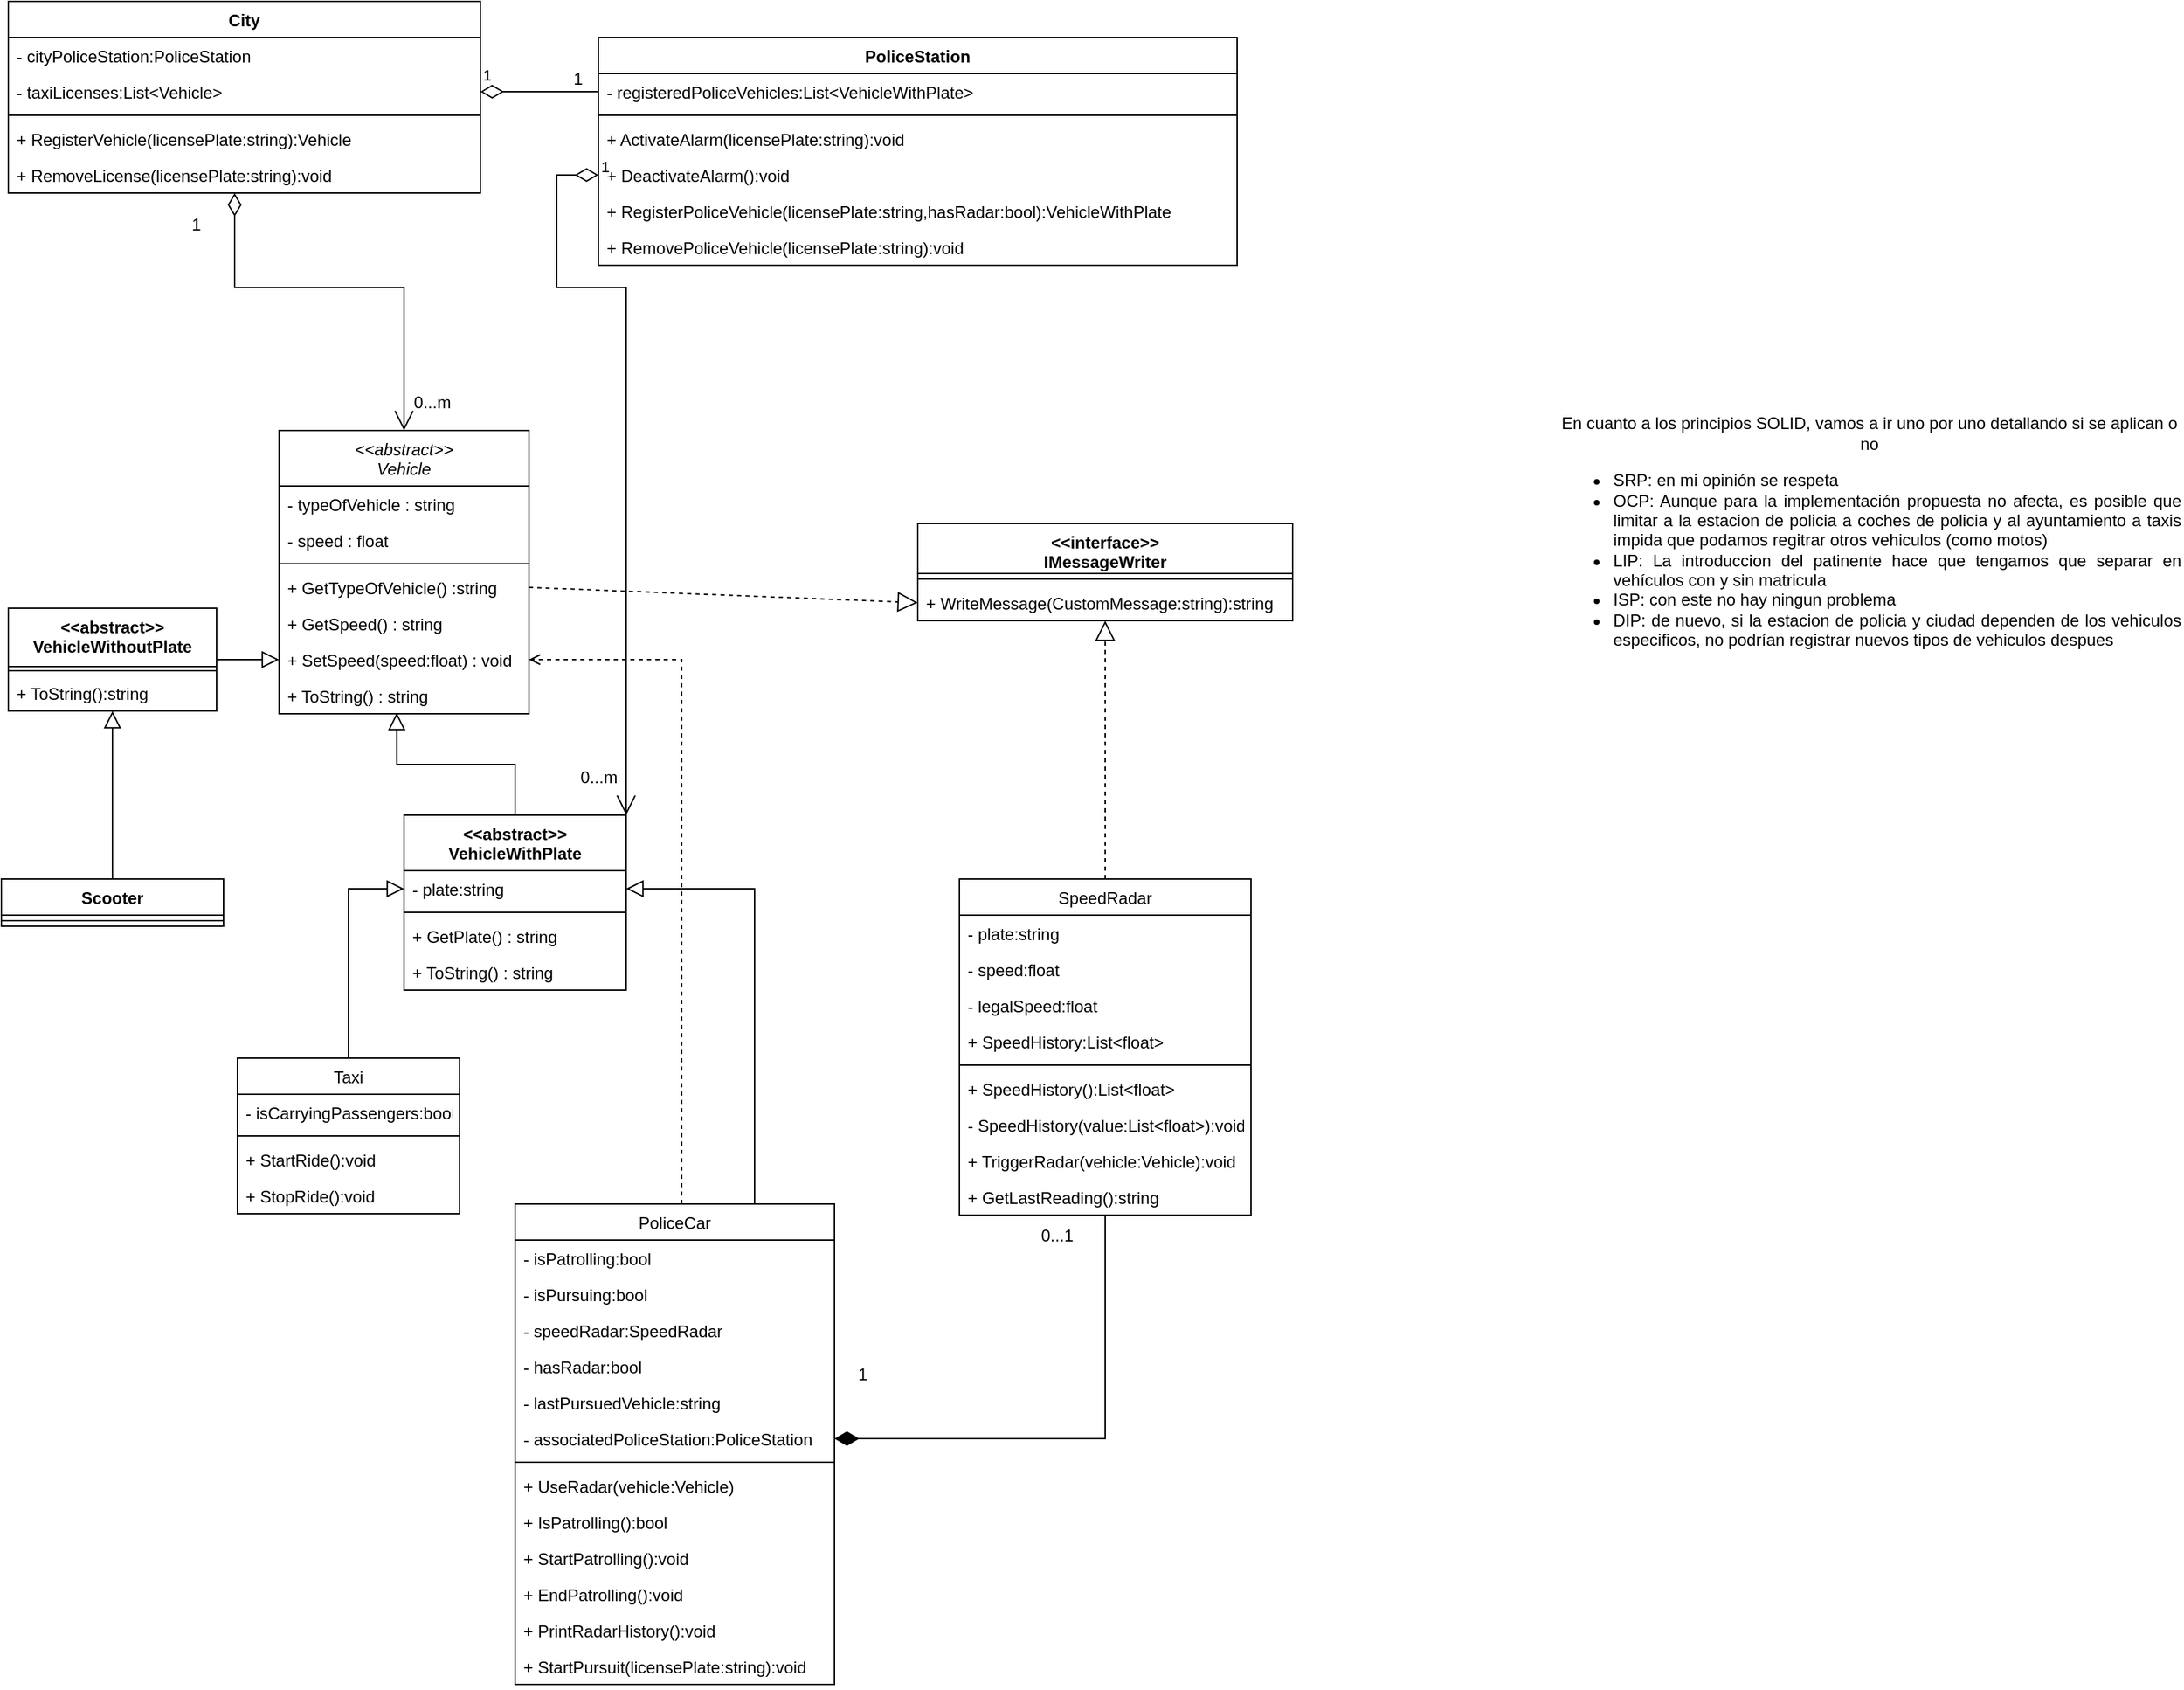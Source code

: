 <mxfile version="24.7.8">
  <diagram id="C5RBs43oDa-KdzZeNtuy" name="Page-1">
    <mxGraphModel dx="1877" dy="1790" grid="1" gridSize="10" guides="1" tooltips="1" connect="1" arrows="1" fold="1" page="1" pageScale="1" pageWidth="827" pageHeight="1169" math="0" shadow="0">
      <root>
        <mxCell id="WIyWlLk6GJQsqaUBKTNV-0" />
        <mxCell id="WIyWlLk6GJQsqaUBKTNV-1" parent="WIyWlLk6GJQsqaUBKTNV-0" />
        <mxCell id="zkfFHV4jXpPFQw0GAbJ--0" value="&lt;&lt;abstract&gt;&gt;&#xa;Vehicle" style="swimlane;fontStyle=2;align=center;verticalAlign=top;childLayout=stackLayout;horizontal=1;startSize=40;horizontalStack=0;resizeParent=1;resizeLast=0;collapsible=1;marginBottom=0;rounded=0;shadow=0;strokeWidth=1;" parent="WIyWlLk6GJQsqaUBKTNV-1" vertex="1">
          <mxGeometry x="140" y="133" width="180" height="204" as="geometry">
            <mxRectangle x="230" y="140" width="160" height="26" as="alternateBounds" />
          </mxGeometry>
        </mxCell>
        <mxCell id="zkfFHV4jXpPFQw0GAbJ--1" value="- typeOfVehicle : string" style="text;align=left;verticalAlign=top;spacingLeft=4;spacingRight=4;overflow=hidden;rotatable=0;points=[[0,0.5],[1,0.5]];portConstraint=eastwest;" parent="zkfFHV4jXpPFQw0GAbJ--0" vertex="1">
          <mxGeometry y="40" width="180" height="26" as="geometry" />
        </mxCell>
        <mxCell id="zkfFHV4jXpPFQw0GAbJ--3" value="- speed : float" style="text;align=left;verticalAlign=top;spacingLeft=4;spacingRight=4;overflow=hidden;rotatable=0;points=[[0,0.5],[1,0.5]];portConstraint=eastwest;rounded=0;shadow=0;html=0;" parent="zkfFHV4jXpPFQw0GAbJ--0" vertex="1">
          <mxGeometry y="66" width="180" height="26" as="geometry" />
        </mxCell>
        <mxCell id="zkfFHV4jXpPFQw0GAbJ--4" value="" style="line;html=1;strokeWidth=1;align=left;verticalAlign=middle;spacingTop=-1;spacingLeft=3;spacingRight=3;rotatable=0;labelPosition=right;points=[];portConstraint=eastwest;" parent="zkfFHV4jXpPFQw0GAbJ--0" vertex="1">
          <mxGeometry y="92" width="180" height="8" as="geometry" />
        </mxCell>
        <mxCell id="zkfFHV4jXpPFQw0GAbJ--5" value="+ GetTypeOfVehicle() :string" style="text;align=left;verticalAlign=top;spacingLeft=4;spacingRight=4;overflow=hidden;rotatable=0;points=[[0,0.5],[1,0.5]];portConstraint=eastwest;" parent="zkfFHV4jXpPFQw0GAbJ--0" vertex="1">
          <mxGeometry y="100" width="180" height="26" as="geometry" />
        </mxCell>
        <mxCell id="Tdw9SRZWMOGVQ2NLU8M8-1" value="+ GetSpeed() : string" style="text;align=left;verticalAlign=top;spacingLeft=4;spacingRight=4;overflow=hidden;rotatable=0;points=[[0,0.5],[1,0.5]];portConstraint=eastwest;" parent="zkfFHV4jXpPFQw0GAbJ--0" vertex="1">
          <mxGeometry y="126" width="180" height="26" as="geometry" />
        </mxCell>
        <mxCell id="Tdw9SRZWMOGVQ2NLU8M8-18" value="+ SetSpeed(speed:float) : void" style="text;align=left;verticalAlign=top;spacingLeft=4;spacingRight=4;overflow=hidden;rotatable=0;points=[[0,0.5],[1,0.5]];portConstraint=eastwest;" parent="zkfFHV4jXpPFQw0GAbJ--0" vertex="1">
          <mxGeometry y="152" width="180" height="26" as="geometry" />
        </mxCell>
        <mxCell id="Tdw9SRZWMOGVQ2NLU8M8-2" value="+ ToString() : string" style="text;align=left;verticalAlign=top;spacingLeft=4;spacingRight=4;overflow=hidden;rotatable=0;points=[[0,0.5],[1,0.5]];portConstraint=eastwest;" parent="zkfFHV4jXpPFQw0GAbJ--0" vertex="1">
          <mxGeometry y="178" width="180" height="26" as="geometry" />
        </mxCell>
        <mxCell id="zkfFHV4jXpPFQw0GAbJ--6" value="Taxi" style="swimlane;fontStyle=0;align=center;verticalAlign=top;childLayout=stackLayout;horizontal=1;startSize=26;horizontalStack=0;resizeParent=1;resizeLast=0;collapsible=1;marginBottom=0;rounded=0;shadow=0;strokeWidth=1;" parent="WIyWlLk6GJQsqaUBKTNV-1" vertex="1">
          <mxGeometry x="110" y="585" width="160" height="112" as="geometry">
            <mxRectangle x="130" y="380" width="160" height="26" as="alternateBounds" />
          </mxGeometry>
        </mxCell>
        <mxCell id="zkfFHV4jXpPFQw0GAbJ--7" value="- isCarryingPassengers:bool" style="text;align=left;verticalAlign=top;spacingLeft=4;spacingRight=4;overflow=hidden;rotatable=0;points=[[0,0.5],[1,0.5]];portConstraint=eastwest;" parent="zkfFHV4jXpPFQw0GAbJ--6" vertex="1">
          <mxGeometry y="26" width="160" height="26" as="geometry" />
        </mxCell>
        <mxCell id="zkfFHV4jXpPFQw0GAbJ--9" value="" style="line;html=1;strokeWidth=1;align=left;verticalAlign=middle;spacingTop=-1;spacingLeft=3;spacingRight=3;rotatable=0;labelPosition=right;points=[];portConstraint=eastwest;" parent="zkfFHV4jXpPFQw0GAbJ--6" vertex="1">
          <mxGeometry y="52" width="160" height="8" as="geometry" />
        </mxCell>
        <mxCell id="zkfFHV4jXpPFQw0GAbJ--8" value="+ StartRide():void" style="text;align=left;verticalAlign=top;spacingLeft=4;spacingRight=4;overflow=hidden;rotatable=0;points=[[0,0.5],[1,0.5]];portConstraint=eastwest;rounded=0;shadow=0;html=0;" parent="zkfFHV4jXpPFQw0GAbJ--6" vertex="1">
          <mxGeometry y="60" width="160" height="26" as="geometry" />
        </mxCell>
        <mxCell id="zkfFHV4jXpPFQw0GAbJ--11" value="+ StopRide():void" style="text;align=left;verticalAlign=top;spacingLeft=4;spacingRight=4;overflow=hidden;rotatable=0;points=[[0,0.5],[1,0.5]];portConstraint=eastwest;" parent="zkfFHV4jXpPFQw0GAbJ--6" vertex="1">
          <mxGeometry y="86" width="160" height="26" as="geometry" />
        </mxCell>
        <mxCell id="zkfFHV4jXpPFQw0GAbJ--12" value="" style="endArrow=block;endSize=10;endFill=0;shadow=0;strokeWidth=1;rounded=0;curved=0;edgeStyle=elbowEdgeStyle;elbow=vertical;entryX=0;entryY=0.5;entryDx=0;entryDy=0;" parent="WIyWlLk6GJQsqaUBKTNV-1" source="zkfFHV4jXpPFQw0GAbJ--6" target="FYR1o_9sWj_2wDH_Xqjh-3" edge="1">
          <mxGeometry width="160" relative="1" as="geometry">
            <mxPoint x="200" y="203" as="sourcePoint" />
            <mxPoint x="170" y="409" as="targetPoint" />
            <Array as="points">
              <mxPoint x="190" y="463" />
            </Array>
          </mxGeometry>
        </mxCell>
        <mxCell id="Tdw9SRZWMOGVQ2NLU8M8-36" style="edgeStyle=orthogonalEdgeStyle;rounded=0;orthogonalLoop=1;jettySize=auto;html=1;entryX=1;entryY=0.5;entryDx=0;entryDy=0;endArrow=open;endFill=0;dashed=1;" parent="WIyWlLk6GJQsqaUBKTNV-1" source="zkfFHV4jXpPFQw0GAbJ--13" target="Tdw9SRZWMOGVQ2NLU8M8-18" edge="1">
          <mxGeometry relative="1" as="geometry">
            <Array as="points">
              <mxPoint x="430" y="298" />
            </Array>
          </mxGeometry>
        </mxCell>
        <mxCell id="zkfFHV4jXpPFQw0GAbJ--13" value="PoliceCar" style="swimlane;fontStyle=0;align=center;verticalAlign=top;childLayout=stackLayout;horizontal=1;startSize=26;horizontalStack=0;resizeParent=1;resizeLast=0;collapsible=1;marginBottom=0;rounded=0;shadow=0;strokeWidth=1;" parent="WIyWlLk6GJQsqaUBKTNV-1" vertex="1">
          <mxGeometry x="310" y="690" width="230" height="346" as="geometry">
            <mxRectangle x="340" y="380" width="170" height="26" as="alternateBounds" />
          </mxGeometry>
        </mxCell>
        <mxCell id="Tdw9SRZWMOGVQ2NLU8M8-24" value="- isPatrolling:bool" style="text;align=left;verticalAlign=top;spacingLeft=4;spacingRight=4;overflow=hidden;rotatable=0;points=[[0,0.5],[1,0.5]];portConstraint=eastwest;" parent="zkfFHV4jXpPFQw0GAbJ--13" vertex="1">
          <mxGeometry y="26" width="230" height="26" as="geometry" />
        </mxCell>
        <mxCell id="zkfFHV4jXpPFQw0GAbJ--14" value="- isPursuing:bool" style="text;align=left;verticalAlign=top;spacingLeft=4;spacingRight=4;overflow=hidden;rotatable=0;points=[[0,0.5],[1,0.5]];portConstraint=eastwest;" parent="zkfFHV4jXpPFQw0GAbJ--13" vertex="1">
          <mxGeometry y="52" width="230" height="26" as="geometry" />
        </mxCell>
        <mxCell id="Tdw9SRZWMOGVQ2NLU8M8-34" value="- speedRadar:SpeedRadar" style="text;align=left;verticalAlign=top;spacingLeft=4;spacingRight=4;overflow=hidden;rotatable=0;points=[[0,0.5],[1,0.5]];portConstraint=eastwest;" parent="zkfFHV4jXpPFQw0GAbJ--13" vertex="1">
          <mxGeometry y="78" width="230" height="26" as="geometry" />
        </mxCell>
        <mxCell id="BctB3vog6OX32HgZ9Fam-0" value="- hasRadar:bool" style="text;align=left;verticalAlign=top;spacingLeft=4;spacingRight=4;overflow=hidden;rotatable=0;points=[[0,0.5],[1,0.5]];portConstraint=eastwest;" vertex="1" parent="zkfFHV4jXpPFQw0GAbJ--13">
          <mxGeometry y="104" width="230" height="26" as="geometry" />
        </mxCell>
        <mxCell id="FYR1o_9sWj_2wDH_Xqjh-20" value="- lastPursuedVehicle:string" style="text;align=left;verticalAlign=top;spacingLeft=4;spacingRight=4;overflow=hidden;rotatable=0;points=[[0,0.5],[1,0.5]];portConstraint=eastwest;" parent="zkfFHV4jXpPFQw0GAbJ--13" vertex="1">
          <mxGeometry y="130" width="230" height="26" as="geometry" />
        </mxCell>
        <mxCell id="Tdw9SRZWMOGVQ2NLU8M8-32" value="- associatedPoliceStation:PoliceStation" style="text;align=left;verticalAlign=top;spacingLeft=4;spacingRight=4;overflow=hidden;rotatable=0;points=[[0,0.5],[1,0.5]];portConstraint=eastwest;" parent="zkfFHV4jXpPFQw0GAbJ--13" vertex="1">
          <mxGeometry y="156" width="230" height="26" as="geometry" />
        </mxCell>
        <mxCell id="zkfFHV4jXpPFQw0GAbJ--15" value="" style="line;html=1;strokeWidth=1;align=left;verticalAlign=middle;spacingTop=-1;spacingLeft=3;spacingRight=3;rotatable=0;labelPosition=right;points=[];portConstraint=eastwest;" parent="zkfFHV4jXpPFQw0GAbJ--13" vertex="1">
          <mxGeometry y="182" width="230" height="8" as="geometry" />
        </mxCell>
        <mxCell id="Tdw9SRZWMOGVQ2NLU8M8-12" value="+ UseRadar(vehicle:Vehicle)" style="text;align=left;verticalAlign=top;spacingLeft=4;spacingRight=4;overflow=hidden;rotatable=0;points=[[0,0.5],[1,0.5]];portConstraint=eastwest;" parent="zkfFHV4jXpPFQw0GAbJ--13" vertex="1">
          <mxGeometry y="190" width="230" height="26" as="geometry" />
        </mxCell>
        <mxCell id="Tdw9SRZWMOGVQ2NLU8M8-13" value="+ IsPatrolling():bool" style="text;align=left;verticalAlign=top;spacingLeft=4;spacingRight=4;overflow=hidden;rotatable=0;points=[[0,0.5],[1,0.5]];portConstraint=eastwest;" parent="zkfFHV4jXpPFQw0GAbJ--13" vertex="1">
          <mxGeometry y="216" width="230" height="26" as="geometry" />
        </mxCell>
        <mxCell id="Tdw9SRZWMOGVQ2NLU8M8-14" value="+ StartPatrolling():void" style="text;align=left;verticalAlign=top;spacingLeft=4;spacingRight=4;overflow=hidden;rotatable=0;points=[[0,0.5],[1,0.5]];portConstraint=eastwest;" parent="zkfFHV4jXpPFQw0GAbJ--13" vertex="1">
          <mxGeometry y="242" width="230" height="26" as="geometry" />
        </mxCell>
        <mxCell id="Tdw9SRZWMOGVQ2NLU8M8-15" value="+ EndPatrolling():void" style="text;align=left;verticalAlign=top;spacingLeft=4;spacingRight=4;overflow=hidden;rotatable=0;points=[[0,0.5],[1,0.5]];portConstraint=eastwest;" parent="zkfFHV4jXpPFQw0GAbJ--13" vertex="1">
          <mxGeometry y="268" width="230" height="26" as="geometry" />
        </mxCell>
        <mxCell id="Tdw9SRZWMOGVQ2NLU8M8-16" value="+ PrintRadarHistory():void" style="text;align=left;verticalAlign=top;spacingLeft=4;spacingRight=4;overflow=hidden;rotatable=0;points=[[0,0.5],[1,0.5]];portConstraint=eastwest;" parent="zkfFHV4jXpPFQw0GAbJ--13" vertex="1">
          <mxGeometry y="294" width="230" height="26" as="geometry" />
        </mxCell>
        <mxCell id="iNS-yqDXoTO4v2bwnHlp-34" value="+ StartPursuit(licensePlate:string):void" style="text;align=left;verticalAlign=top;spacingLeft=4;spacingRight=4;overflow=hidden;rotatable=0;points=[[0,0.5],[1,0.5]];portConstraint=eastwest;" parent="zkfFHV4jXpPFQw0GAbJ--13" vertex="1">
          <mxGeometry y="320" width="230" height="26" as="geometry" />
        </mxCell>
        <mxCell id="zkfFHV4jXpPFQw0GAbJ--16" value="" style="endArrow=block;endSize=10;endFill=0;shadow=0;strokeWidth=1;rounded=0;curved=0;edgeStyle=elbowEdgeStyle;elbow=vertical;entryX=1;entryY=0.5;entryDx=0;entryDy=0;exitX=0.75;exitY=0;exitDx=0;exitDy=0;" parent="WIyWlLk6GJQsqaUBKTNV-1" source="zkfFHV4jXpPFQw0GAbJ--13" target="FYR1o_9sWj_2wDH_Xqjh-3" edge="1">
          <mxGeometry width="160" relative="1" as="geometry">
            <mxPoint x="210" y="373" as="sourcePoint" />
            <mxPoint x="310" y="271" as="targetPoint" />
            <Array as="points">
              <mxPoint x="430" y="463" />
            </Array>
          </mxGeometry>
        </mxCell>
        <mxCell id="Tdw9SRZWMOGVQ2NLU8M8-35" style="edgeStyle=orthogonalEdgeStyle;rounded=0;orthogonalLoop=1;jettySize=auto;html=1;entryX=1;entryY=0.5;entryDx=0;entryDy=0;endArrow=diamondThin;endFill=1;startSize=6;endSize=15;" parent="WIyWlLk6GJQsqaUBKTNV-1" source="zkfFHV4jXpPFQw0GAbJ--17" target="Tdw9SRZWMOGVQ2NLU8M8-32" edge="1">
          <mxGeometry relative="1" as="geometry" />
        </mxCell>
        <mxCell id="zkfFHV4jXpPFQw0GAbJ--17" value="SpeedRadar" style="swimlane;fontStyle=0;align=center;verticalAlign=top;childLayout=stackLayout;horizontal=1;startSize=26;horizontalStack=0;resizeParent=1;resizeLast=0;collapsible=1;marginBottom=0;rounded=0;shadow=0;strokeWidth=1;" parent="WIyWlLk6GJQsqaUBKTNV-1" vertex="1">
          <mxGeometry x="630" y="456" width="210" height="242" as="geometry">
            <mxRectangle x="550" y="140" width="160" height="26" as="alternateBounds" />
          </mxGeometry>
        </mxCell>
        <mxCell id="zkfFHV4jXpPFQw0GAbJ--18" value="- plate:string" style="text;align=left;verticalAlign=top;spacingLeft=4;spacingRight=4;overflow=hidden;rotatable=0;points=[[0,0.5],[1,0.5]];portConstraint=eastwest;" parent="zkfFHV4jXpPFQw0GAbJ--17" vertex="1">
          <mxGeometry y="26" width="210" height="26" as="geometry" />
        </mxCell>
        <mxCell id="zkfFHV4jXpPFQw0GAbJ--19" value="- speed:float" style="text;align=left;verticalAlign=top;spacingLeft=4;spacingRight=4;overflow=hidden;rotatable=0;points=[[0,0.5],[1,0.5]];portConstraint=eastwest;rounded=0;shadow=0;html=0;" parent="zkfFHV4jXpPFQw0GAbJ--17" vertex="1">
          <mxGeometry y="52" width="210" height="26" as="geometry" />
        </mxCell>
        <mxCell id="zkfFHV4jXpPFQw0GAbJ--20" value="- legalSpeed:float" style="text;align=left;verticalAlign=top;spacingLeft=4;spacingRight=4;overflow=hidden;rotatable=0;points=[[0,0.5],[1,0.5]];portConstraint=eastwest;rounded=0;shadow=0;html=0;" parent="zkfFHV4jXpPFQw0GAbJ--17" vertex="1">
          <mxGeometry y="78" width="210" height="26" as="geometry" />
        </mxCell>
        <mxCell id="zkfFHV4jXpPFQw0GAbJ--21" value="+ SpeedHistory:List&lt;float&gt;" style="text;align=left;verticalAlign=top;spacingLeft=4;spacingRight=4;overflow=hidden;rotatable=0;points=[[0,0.5],[1,0.5]];portConstraint=eastwest;rounded=0;shadow=0;html=0;" parent="zkfFHV4jXpPFQw0GAbJ--17" vertex="1">
          <mxGeometry y="104" width="210" height="26" as="geometry" />
        </mxCell>
        <mxCell id="zkfFHV4jXpPFQw0GAbJ--23" value="" style="line;html=1;strokeWidth=1;align=left;verticalAlign=middle;spacingTop=-1;spacingLeft=3;spacingRight=3;rotatable=0;labelPosition=right;points=[];portConstraint=eastwest;" parent="zkfFHV4jXpPFQw0GAbJ--17" vertex="1">
          <mxGeometry y="130" width="210" height="8" as="geometry" />
        </mxCell>
        <mxCell id="zkfFHV4jXpPFQw0GAbJ--22" value="+ SpeedHistory():List&lt;float&gt;" style="text;align=left;verticalAlign=top;spacingLeft=4;spacingRight=4;overflow=hidden;rotatable=0;points=[[0,0.5],[1,0.5]];portConstraint=eastwest;rounded=0;shadow=0;html=0;" parent="zkfFHV4jXpPFQw0GAbJ--17" vertex="1">
          <mxGeometry y="138" width="210" height="26" as="geometry" />
        </mxCell>
        <mxCell id="zkfFHV4jXpPFQw0GAbJ--24" value="- SpeedHistory(value:List&lt;float&gt;):void" style="text;align=left;verticalAlign=top;spacingLeft=4;spacingRight=4;overflow=hidden;rotatable=0;points=[[0,0.5],[1,0.5]];portConstraint=eastwest;" parent="zkfFHV4jXpPFQw0GAbJ--17" vertex="1">
          <mxGeometry y="164" width="210" height="26" as="geometry" />
        </mxCell>
        <mxCell id="zkfFHV4jXpPFQw0GAbJ--25" value="+ TriggerRadar(vehicle:Vehicle):void" style="text;align=left;verticalAlign=top;spacingLeft=4;spacingRight=4;overflow=hidden;rotatable=0;points=[[0,0.5],[1,0.5]];portConstraint=eastwest;" parent="zkfFHV4jXpPFQw0GAbJ--17" vertex="1">
          <mxGeometry y="190" width="210" height="26" as="geometry" />
        </mxCell>
        <mxCell id="Tdw9SRZWMOGVQ2NLU8M8-19" value="+ GetLastReading():string" style="text;align=left;verticalAlign=top;spacingLeft=4;spacingRight=4;overflow=hidden;rotatable=0;points=[[0,0.5],[1,0.5]];portConstraint=eastwest;" parent="zkfFHV4jXpPFQw0GAbJ--17" vertex="1">
          <mxGeometry y="216" width="210" height="26" as="geometry" />
        </mxCell>
        <mxCell id="Tdw9SRZWMOGVQ2NLU8M8-5" value="&amp;lt;&amp;lt;interface&amp;gt;&amp;gt;&lt;div&gt;IMessageWriter&lt;/div&gt;" style="swimlane;fontStyle=1;align=center;verticalAlign=top;childLayout=stackLayout;horizontal=1;startSize=36;horizontalStack=0;resizeParent=1;resizeParentMax=0;resizeLast=0;collapsible=1;marginBottom=0;whiteSpace=wrap;html=1;" parent="WIyWlLk6GJQsqaUBKTNV-1" vertex="1">
          <mxGeometry x="600" y="200" width="270" height="70" as="geometry" />
        </mxCell>
        <mxCell id="Tdw9SRZWMOGVQ2NLU8M8-7" value="" style="line;strokeWidth=1;fillColor=none;align=left;verticalAlign=middle;spacingTop=-1;spacingLeft=3;spacingRight=3;rotatable=0;labelPosition=right;points=[];portConstraint=eastwest;strokeColor=inherit;" parent="Tdw9SRZWMOGVQ2NLU8M8-5" vertex="1">
          <mxGeometry y="36" width="270" height="8" as="geometry" />
        </mxCell>
        <mxCell id="Tdw9SRZWMOGVQ2NLU8M8-8" value="+ WriteMessage(CustomMessage:string):string" style="text;strokeColor=none;fillColor=none;align=left;verticalAlign=top;spacingLeft=4;spacingRight=4;overflow=hidden;rotatable=0;points=[[0,0.5],[1,0.5]];portConstraint=eastwest;whiteSpace=wrap;html=1;" parent="Tdw9SRZWMOGVQ2NLU8M8-5" vertex="1">
          <mxGeometry y="44" width="270" height="26" as="geometry" />
        </mxCell>
        <mxCell id="Tdw9SRZWMOGVQ2NLU8M8-20" value="PoliceStation" style="swimlane;fontStyle=1;align=center;verticalAlign=top;childLayout=stackLayout;horizontal=1;startSize=26;horizontalStack=0;resizeParent=1;resizeParentMax=0;resizeLast=0;collapsible=1;marginBottom=0;whiteSpace=wrap;html=1;" parent="WIyWlLk6GJQsqaUBKTNV-1" vertex="1">
          <mxGeometry x="370" y="-150" width="460" height="164" as="geometry" />
        </mxCell>
        <mxCell id="Tdw9SRZWMOGVQ2NLU8M8-21" value="- registeredPoliceVehicles:List&amp;lt;VehicleWithPlate&amp;gt;" style="text;strokeColor=none;fillColor=none;align=left;verticalAlign=top;spacingLeft=4;spacingRight=4;overflow=hidden;rotatable=0;points=[[0,0.5],[1,0.5]];portConstraint=eastwest;whiteSpace=wrap;html=1;" parent="Tdw9SRZWMOGVQ2NLU8M8-20" vertex="1">
          <mxGeometry y="26" width="460" height="26" as="geometry" />
        </mxCell>
        <mxCell id="Tdw9SRZWMOGVQ2NLU8M8-22" value="" style="line;strokeWidth=1;fillColor=none;align=left;verticalAlign=middle;spacingTop=-1;spacingLeft=3;spacingRight=3;rotatable=0;labelPosition=right;points=[];portConstraint=eastwest;strokeColor=inherit;" parent="Tdw9SRZWMOGVQ2NLU8M8-20" vertex="1">
          <mxGeometry y="52" width="460" height="8" as="geometry" />
        </mxCell>
        <mxCell id="iNS-yqDXoTO4v2bwnHlp-31" value="+ ActivateAlarm(licensePlate:string):void" style="text;align=left;verticalAlign=top;spacingLeft=4;spacingRight=4;overflow=hidden;rotatable=0;points=[[0,0.5],[1,0.5]];portConstraint=eastwest;" parent="Tdw9SRZWMOGVQ2NLU8M8-20" vertex="1">
          <mxGeometry y="60" width="460" height="26" as="geometry" />
        </mxCell>
        <mxCell id="iNS-yqDXoTO4v2bwnHlp-32" value="+ DeactivateAlarm():void" style="text;align=left;verticalAlign=top;spacingLeft=4;spacingRight=4;overflow=hidden;rotatable=0;points=[[0,0.5],[1,0.5]];portConstraint=eastwest;" parent="Tdw9SRZWMOGVQ2NLU8M8-20" vertex="1">
          <mxGeometry y="86" width="460" height="26" as="geometry" />
        </mxCell>
        <mxCell id="HIWES7zEq5GttDM-q2rz-0" value="+ RegisterPoliceVehicle(licensePlate:string,hasRadar:bool):VehicleWithPlate" style="text;strokeColor=none;fillColor=none;align=left;verticalAlign=top;spacingLeft=4;spacingRight=4;overflow=hidden;rotatable=0;points=[[0,0.5],[1,0.5]];portConstraint=eastwest;whiteSpace=wrap;html=1;" parent="Tdw9SRZWMOGVQ2NLU8M8-20" vertex="1">
          <mxGeometry y="112" width="460" height="26" as="geometry" />
        </mxCell>
        <mxCell id="HIWES7zEq5GttDM-q2rz-3" value="+ RemovePoliceVehicle(licensePlate:string):void" style="text;strokeColor=none;fillColor=none;align=left;verticalAlign=top;spacingLeft=4;spacingRight=4;overflow=hidden;rotatable=0;points=[[0,0.5],[1,0.5]];portConstraint=eastwest;whiteSpace=wrap;html=1;" parent="Tdw9SRZWMOGVQ2NLU8M8-20" vertex="1">
          <mxGeometry y="138" width="460" height="26" as="geometry" />
        </mxCell>
        <mxCell id="iNS-yqDXoTO4v2bwnHlp-13" style="edgeStyle=orthogonalEdgeStyle;rounded=0;orthogonalLoop=1;jettySize=auto;html=1;endArrow=open;endFill=0;endSize=12;startSize=14;startArrow=diamondThin;startFill=0;entryX=0.5;entryY=0;entryDx=0;entryDy=0;" parent="WIyWlLk6GJQsqaUBKTNV-1" source="Tdw9SRZWMOGVQ2NLU8M8-25" target="zkfFHV4jXpPFQw0GAbJ--0" edge="1">
          <mxGeometry relative="1" as="geometry">
            <mxPoint x="230" y="130" as="targetPoint" />
            <Array as="points">
              <mxPoint x="108" y="30" />
              <mxPoint x="230" y="30" />
            </Array>
          </mxGeometry>
        </mxCell>
        <mxCell id="Tdw9SRZWMOGVQ2NLU8M8-25" value="City" style="swimlane;fontStyle=1;align=center;verticalAlign=top;childLayout=stackLayout;horizontal=1;startSize=26;horizontalStack=0;resizeParent=1;resizeParentMax=0;resizeLast=0;collapsible=1;marginBottom=0;whiteSpace=wrap;html=1;" parent="WIyWlLk6GJQsqaUBKTNV-1" vertex="1">
          <mxGeometry x="-55" y="-176" width="340" height="138" as="geometry" />
        </mxCell>
        <mxCell id="Tdw9SRZWMOGVQ2NLU8M8-26" value="- cityPoliceStation:PoliceStation" style="text;strokeColor=none;fillColor=none;align=left;verticalAlign=top;spacingLeft=4;spacingRight=4;overflow=hidden;rotatable=0;points=[[0,0.5],[1,0.5]];portConstraint=eastwest;whiteSpace=wrap;html=1;" parent="Tdw9SRZWMOGVQ2NLU8M8-25" vertex="1">
          <mxGeometry y="26" width="340" height="26" as="geometry" />
        </mxCell>
        <mxCell id="Tdw9SRZWMOGVQ2NLU8M8-29" value="- taxiLicenses:List&amp;lt;Vehicle&amp;gt;" style="text;strokeColor=none;fillColor=none;align=left;verticalAlign=top;spacingLeft=4;spacingRight=4;overflow=hidden;rotatable=0;points=[[0,0.5],[1,0.5]];portConstraint=eastwest;whiteSpace=wrap;html=1;" parent="Tdw9SRZWMOGVQ2NLU8M8-25" vertex="1">
          <mxGeometry y="52" width="340" height="26" as="geometry" />
        </mxCell>
        <mxCell id="Tdw9SRZWMOGVQ2NLU8M8-27" value="" style="line;strokeWidth=1;fillColor=none;align=left;verticalAlign=middle;spacingTop=-1;spacingLeft=3;spacingRight=3;rotatable=0;labelPosition=right;points=[];portConstraint=eastwest;strokeColor=inherit;" parent="Tdw9SRZWMOGVQ2NLU8M8-25" vertex="1">
          <mxGeometry y="78" width="340" height="8" as="geometry" />
        </mxCell>
        <mxCell id="HIWES7zEq5GttDM-q2rz-1" value="+ RegisterVehicle(licensePlate:string):Vehicle" style="text;strokeColor=none;fillColor=none;align=left;verticalAlign=top;spacingLeft=4;spacingRight=4;overflow=hidden;rotatable=0;points=[[0,0.5],[1,0.5]];portConstraint=eastwest;whiteSpace=wrap;html=1;" parent="Tdw9SRZWMOGVQ2NLU8M8-25" vertex="1">
          <mxGeometry y="86" width="340" height="26" as="geometry" />
        </mxCell>
        <mxCell id="HIWES7zEq5GttDM-q2rz-2" value="+ RemoveLicense(licensePlate:string):void" style="text;strokeColor=none;fillColor=none;align=left;verticalAlign=top;spacingLeft=4;spacingRight=4;overflow=hidden;rotatable=0;points=[[0,0.5],[1,0.5]];portConstraint=eastwest;whiteSpace=wrap;html=1;" parent="Tdw9SRZWMOGVQ2NLU8M8-25" vertex="1">
          <mxGeometry y="112" width="340" height="26" as="geometry" />
        </mxCell>
        <mxCell id="Tdw9SRZWMOGVQ2NLU8M8-40" value="" style="endArrow=block;dashed=1;endFill=0;endSize=12;html=1;rounded=0;exitX=1;exitY=0.5;exitDx=0;exitDy=0;entryX=0;entryY=0.5;entryDx=0;entryDy=0;" parent="WIyWlLk6GJQsqaUBKTNV-1" source="zkfFHV4jXpPFQw0GAbJ--5" target="Tdw9SRZWMOGVQ2NLU8M8-8" edge="1">
          <mxGeometry width="160" relative="1" as="geometry">
            <mxPoint x="560" y="350" as="sourcePoint" />
            <mxPoint x="720" y="350" as="targetPoint" />
            <Array as="points" />
          </mxGeometry>
        </mxCell>
        <mxCell id="Tdw9SRZWMOGVQ2NLU8M8-41" value="" style="endArrow=block;dashed=1;endFill=0;endSize=12;html=1;rounded=0;exitX=0.5;exitY=0;exitDx=0;exitDy=0;" parent="WIyWlLk6GJQsqaUBKTNV-1" source="zkfFHV4jXpPFQw0GAbJ--17" target="Tdw9SRZWMOGVQ2NLU8M8-8" edge="1">
          <mxGeometry width="160" relative="1" as="geometry">
            <mxPoint x="560" y="350" as="sourcePoint" />
            <mxPoint x="720" y="350" as="targetPoint" />
          </mxGeometry>
        </mxCell>
        <mxCell id="Tdw9SRZWMOGVQ2NLU8M8-42" value="1" style="endArrow=none;html=1;endSize=12;startArrow=diamondThin;startSize=14;startFill=0;edgeStyle=orthogonalEdgeStyle;align=left;verticalAlign=bottom;rounded=0;exitX=1;exitY=0.5;exitDx=0;exitDy=0;entryX=0;entryY=0.5;entryDx=0;entryDy=0;endFill=0;" parent="WIyWlLk6GJQsqaUBKTNV-1" source="Tdw9SRZWMOGVQ2NLU8M8-29" target="Tdw9SRZWMOGVQ2NLU8M8-21" edge="1">
          <mxGeometry x="-1" y="3" relative="1" as="geometry">
            <mxPoint x="390" y="210" as="sourcePoint" />
            <mxPoint x="550" y="210" as="targetPoint" />
          </mxGeometry>
        </mxCell>
        <mxCell id="FYR1o_9sWj_2wDH_Xqjh-1" value="1" style="endArrow=open;html=1;endSize=12;startArrow=diamondThin;startSize=14;startFill=0;edgeStyle=orthogonalEdgeStyle;align=left;verticalAlign=bottom;rounded=0;entryX=1;entryY=0;entryDx=0;entryDy=0;exitX=0;exitY=0.5;exitDx=0;exitDy=0;" parent="WIyWlLk6GJQsqaUBKTNV-1" source="iNS-yqDXoTO4v2bwnHlp-32" target="FYR1o_9sWj_2wDH_Xqjh-2" edge="1">
          <mxGeometry x="-1" y="3" relative="1" as="geometry">
            <mxPoint x="370" y="-51" as="sourcePoint" />
            <mxPoint x="510" y="485" as="targetPoint" />
            <Array as="points">
              <mxPoint x="340" y="-51" />
              <mxPoint x="340" y="30" />
              <mxPoint x="390" y="30" />
            </Array>
          </mxGeometry>
        </mxCell>
        <mxCell id="FYR1o_9sWj_2wDH_Xqjh-11" style="edgeStyle=orthogonalEdgeStyle;rounded=0;orthogonalLoop=1;jettySize=auto;html=1;endArrow=block;endFill=0;strokeWidth=1;endSize=10;entryX=0.471;entryY=0.973;entryDx=0;entryDy=0;entryPerimeter=0;" parent="WIyWlLk6GJQsqaUBKTNV-1" source="FYR1o_9sWj_2wDH_Xqjh-2" target="Tdw9SRZWMOGVQ2NLU8M8-2" edge="1">
          <mxGeometry relative="1" as="geometry">
            <mxPoint x="300" y="324" as="targetPoint" />
          </mxGeometry>
        </mxCell>
        <mxCell id="FYR1o_9sWj_2wDH_Xqjh-2" value="&amp;lt;&amp;lt;abstract&amp;gt;&amp;gt;&lt;div&gt;VehicleWithPlate&lt;/div&gt;" style="swimlane;fontStyle=1;align=center;verticalAlign=top;childLayout=stackLayout;horizontal=1;startSize=40;horizontalStack=0;resizeParent=1;resizeParentMax=0;resizeLast=0;collapsible=1;marginBottom=0;whiteSpace=wrap;html=1;" parent="WIyWlLk6GJQsqaUBKTNV-1" vertex="1">
          <mxGeometry x="230" y="410" width="160" height="126" as="geometry" />
        </mxCell>
        <mxCell id="FYR1o_9sWj_2wDH_Xqjh-3" value="- plate:string" style="text;strokeColor=none;fillColor=none;align=left;verticalAlign=top;spacingLeft=4;spacingRight=4;overflow=hidden;rotatable=0;points=[[0,0.5],[1,0.5]];portConstraint=eastwest;whiteSpace=wrap;html=1;" parent="FYR1o_9sWj_2wDH_Xqjh-2" vertex="1">
          <mxGeometry y="40" width="160" height="26" as="geometry" />
        </mxCell>
        <mxCell id="FYR1o_9sWj_2wDH_Xqjh-4" value="" style="line;strokeWidth=1;fillColor=none;align=left;verticalAlign=middle;spacingTop=-1;spacingLeft=3;spacingRight=3;rotatable=0;labelPosition=right;points=[];portConstraint=eastwest;strokeColor=inherit;" parent="FYR1o_9sWj_2wDH_Xqjh-2" vertex="1">
          <mxGeometry y="66" width="160" height="8" as="geometry" />
        </mxCell>
        <mxCell id="Tdw9SRZWMOGVQ2NLU8M8-0" value="+ GetPlate() : string" style="text;align=left;verticalAlign=top;spacingLeft=4;spacingRight=4;overflow=hidden;rotatable=0;points=[[0,0.5],[1,0.5]];portConstraint=eastwest;" parent="FYR1o_9sWj_2wDH_Xqjh-2" vertex="1">
          <mxGeometry y="74" width="160" height="26" as="geometry" />
        </mxCell>
        <mxCell id="FYR1o_9sWj_2wDH_Xqjh-13" value="+ ToString() : string" style="text;align=left;verticalAlign=top;spacingLeft=4;spacingRight=4;overflow=hidden;rotatable=0;points=[[0,0.5],[1,0.5]];portConstraint=eastwest;" parent="FYR1o_9sWj_2wDH_Xqjh-2" vertex="1">
          <mxGeometry y="100" width="160" height="26" as="geometry" />
        </mxCell>
        <mxCell id="iNS-yqDXoTO4v2bwnHlp-10" style="edgeStyle=orthogonalEdgeStyle;rounded=0;orthogonalLoop=1;jettySize=auto;html=1;endArrow=block;endFill=0;endSize=10;" parent="WIyWlLk6GJQsqaUBKTNV-1" source="FYR1o_9sWj_2wDH_Xqjh-6" target="FYR1o_9sWj_2wDH_Xqjh-14" edge="1">
          <mxGeometry relative="1" as="geometry" />
        </mxCell>
        <mxCell id="FYR1o_9sWj_2wDH_Xqjh-6" value="Scooter" style="swimlane;fontStyle=1;align=center;verticalAlign=top;childLayout=stackLayout;horizontal=1;startSize=26;horizontalStack=0;resizeParent=1;resizeParentMax=0;resizeLast=0;collapsible=1;marginBottom=0;whiteSpace=wrap;html=1;" parent="WIyWlLk6GJQsqaUBKTNV-1" vertex="1">
          <mxGeometry x="-60" y="456" width="160" height="34" as="geometry" />
        </mxCell>
        <mxCell id="FYR1o_9sWj_2wDH_Xqjh-8" value="" style="line;strokeWidth=1;fillColor=none;align=left;verticalAlign=middle;spacingTop=-1;spacingLeft=3;spacingRight=3;rotatable=0;labelPosition=right;points=[];portConstraint=eastwest;strokeColor=inherit;" parent="FYR1o_9sWj_2wDH_Xqjh-6" vertex="1">
          <mxGeometry y="26" width="160" height="8" as="geometry" />
        </mxCell>
        <mxCell id="FYR1o_9sWj_2wDH_Xqjh-18" style="edgeStyle=orthogonalEdgeStyle;rounded=0;orthogonalLoop=1;jettySize=auto;html=1;entryX=0;entryY=0.5;entryDx=0;entryDy=0;endArrow=block;endFill=0;endSize=10;" parent="WIyWlLk6GJQsqaUBKTNV-1" source="FYR1o_9sWj_2wDH_Xqjh-14" target="Tdw9SRZWMOGVQ2NLU8M8-18" edge="1">
          <mxGeometry relative="1" as="geometry" />
        </mxCell>
        <mxCell id="FYR1o_9sWj_2wDH_Xqjh-14" value="&lt;div&gt;&amp;lt;&amp;lt;abstract&amp;gt;&amp;gt;&lt;/div&gt;VehicleWithoutPlate" style="swimlane;fontStyle=1;align=center;verticalAlign=top;childLayout=stackLayout;horizontal=1;startSize=42;horizontalStack=0;resizeParent=1;resizeParentMax=0;resizeLast=0;collapsible=1;marginBottom=0;whiteSpace=wrap;html=1;" parent="WIyWlLk6GJQsqaUBKTNV-1" vertex="1">
          <mxGeometry x="-55" y="261" width="150" height="74" as="geometry">
            <mxRectangle x="-60" y="268" width="150" height="40" as="alternateBounds" />
          </mxGeometry>
        </mxCell>
        <mxCell id="FYR1o_9sWj_2wDH_Xqjh-16" value="" style="line;strokeWidth=1;fillColor=none;align=left;verticalAlign=middle;spacingTop=-1;spacingLeft=3;spacingRight=3;rotatable=0;labelPosition=right;points=[];portConstraint=eastwest;strokeColor=inherit;" parent="FYR1o_9sWj_2wDH_Xqjh-14" vertex="1">
          <mxGeometry y="42" width="150" height="6" as="geometry" />
        </mxCell>
        <mxCell id="FYR1o_9sWj_2wDH_Xqjh-17" value="+ ToString():string" style="text;strokeColor=none;fillColor=none;align=left;verticalAlign=top;spacingLeft=4;spacingRight=4;overflow=hidden;rotatable=0;points=[[0,0.5],[1,0.5]];portConstraint=eastwest;whiteSpace=wrap;html=1;" parent="FYR1o_9sWj_2wDH_Xqjh-14" vertex="1">
          <mxGeometry y="48" width="150" height="26" as="geometry" />
        </mxCell>
        <mxCell id="iNS-yqDXoTO4v2bwnHlp-6" value="En cuanto a los principios SOLID, vamos a ir uno por uno detallando si se aplican o no&lt;br&gt;&lt;div style=&quot;text-align: justify;&quot;&gt;&lt;ul&gt;&lt;li&gt;&lt;span style=&quot;background-color: initial;&quot;&gt;SRP: en mi opinión se respeta&lt;/span&gt;&lt;/li&gt;&lt;li&gt;&lt;span style=&quot;background-color: initial;&quot;&gt;OCP: Aunque para la implementación propuesta no afecta, es posible que limitar a la estacion de policia a coches de policia y al ayuntamiento a taxis impida que podamos regitrar otros vehiculos (como motos)&lt;/span&gt;&lt;/li&gt;&lt;li&gt;&lt;span style=&quot;background-color: initial;&quot;&gt;LIP: La introduccion del patinente hace que tengamos que separar en vehículos con y sin matricula&lt;/span&gt;&lt;/li&gt;&lt;li&gt;&lt;span style=&quot;background-color: initial;&quot;&gt;ISP: con este no hay ningun problema&lt;/span&gt;&lt;/li&gt;&lt;li&gt;&lt;span style=&quot;background-color: initial;&quot;&gt;DIP: de nuevo, si la estacion de policia y ciudad dependen de los vehiculos especificos, no podrían registrar nuevos tipos de vehiculos despues&lt;/span&gt;&lt;/li&gt;&lt;/ul&gt;&lt;/div&gt;" style="text;align=center;verticalAlign=middle;resizable=1;points=[];autosize=1;strokeColor=none;fillColor=none;rotation=0;html=1;overflow=visible;treeFolding=0;whiteSpace=wrap;" parent="WIyWlLk6GJQsqaUBKTNV-1" vertex="1">
          <mxGeometry x="1060" y="87" width="451" height="250" as="geometry" />
        </mxCell>
        <mxCell id="iNS-yqDXoTO4v2bwnHlp-21" value="1" style="text;html=1;align=center;verticalAlign=middle;resizable=0;points=[];autosize=1;strokeColor=none;fillColor=none;" parent="WIyWlLk6GJQsqaUBKTNV-1" vertex="1">
          <mxGeometry x="65" y="-30" width="30" height="30" as="geometry" />
        </mxCell>
        <mxCell id="iNS-yqDXoTO4v2bwnHlp-22" value="0...m" style="text;html=1;align=center;verticalAlign=middle;resizable=0;points=[];autosize=1;strokeColor=none;fillColor=none;" parent="WIyWlLk6GJQsqaUBKTNV-1" vertex="1">
          <mxGeometry x="225" y="98" width="50" height="30" as="geometry" />
        </mxCell>
        <mxCell id="iNS-yqDXoTO4v2bwnHlp-27" value="1" style="text;html=1;align=center;verticalAlign=middle;resizable=0;points=[];autosize=1;strokeColor=none;fillColor=none;" parent="WIyWlLk6GJQsqaUBKTNV-1" vertex="1">
          <mxGeometry x="545" y="798" width="30" height="30" as="geometry" />
        </mxCell>
        <mxCell id="iNS-yqDXoTO4v2bwnHlp-28" value="0...1" style="text;html=1;align=center;verticalAlign=middle;resizable=0;points=[];autosize=1;strokeColor=none;fillColor=none;" parent="WIyWlLk6GJQsqaUBKTNV-1" vertex="1">
          <mxGeometry x="675" y="698" width="50" height="30" as="geometry" />
        </mxCell>
        <mxCell id="iNS-yqDXoTO4v2bwnHlp-29" value="1" style="text;html=1;align=center;verticalAlign=middle;resizable=0;points=[];autosize=1;strokeColor=none;fillColor=none;" parent="WIyWlLk6GJQsqaUBKTNV-1" vertex="1">
          <mxGeometry x="340" y="-135" width="30" height="30" as="geometry" />
        </mxCell>
        <mxCell id="HIWES7zEq5GttDM-q2rz-4" value="0...m" style="text;html=1;align=center;verticalAlign=middle;resizable=0;points=[];autosize=1;strokeColor=none;fillColor=none;" parent="WIyWlLk6GJQsqaUBKTNV-1" vertex="1">
          <mxGeometry x="345" y="368" width="50" height="30" as="geometry" />
        </mxCell>
      </root>
    </mxGraphModel>
  </diagram>
</mxfile>

